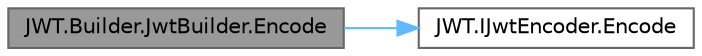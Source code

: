 digraph "JWT.Builder.JwtBuilder.Encode"
{
 // LATEX_PDF_SIZE
  bgcolor="transparent";
  edge [fontname=Helvetica,fontsize=10,labelfontname=Helvetica,labelfontsize=10];
  node [fontname=Helvetica,fontsize=10,shape=box,height=0.2,width=0.4];
  rankdir="LR";
  Node1 [id="Node000001",label="JWT.Builder.JwtBuilder.Encode",height=0.2,width=0.4,color="gray40", fillcolor="grey60", style="filled", fontcolor="black",tooltip=" "];
  Node1 -> Node2 [id="edge3_Node000001_Node000002",color="steelblue1",style="solid",tooltip=" "];
  Node2 [id="Node000002",label="JWT.IJwtEncoder.Encode",height=0.2,width=0.4,color="grey40", fillcolor="white", style="filled",URL="$interface_j_w_t_1_1_i_jwt_encoder.html#a0ece85ed8dae5fc53da5ba8d850a8171",tooltip="Creates a JWT given a header, a payload, the signing key, and the algorithm to use."];
}
